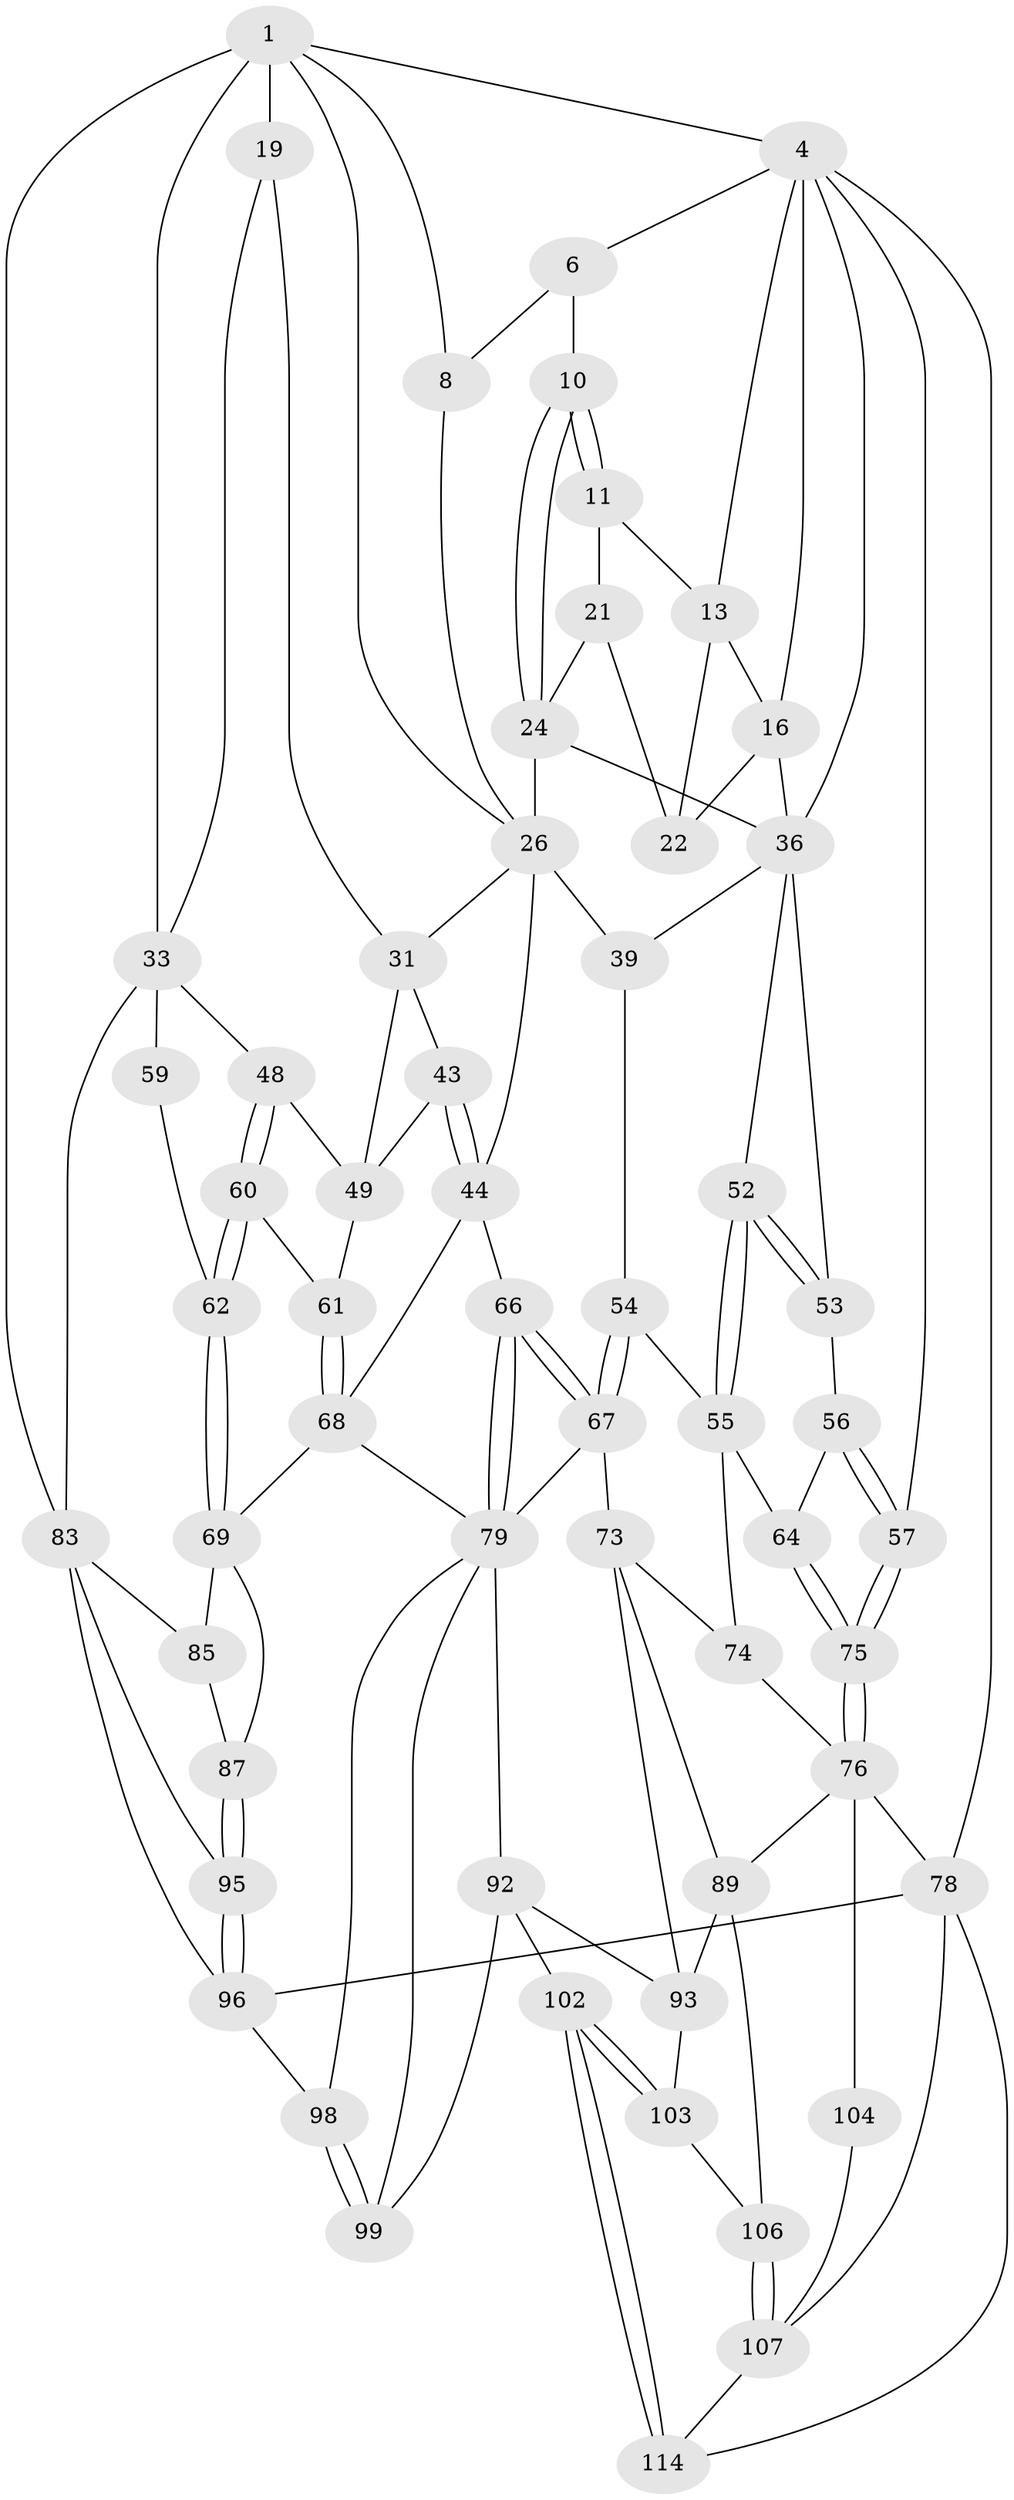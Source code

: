 // original degree distribution, {3: 0.017094017094017096, 4: 0.23931623931623933, 6: 0.21367521367521367, 5: 0.5299145299145299}
// Generated by graph-tools (version 1.1) at 2025/17/03/09/25 04:17:15]
// undirected, 58 vertices, 128 edges
graph export_dot {
graph [start="1"]
  node [color=gray90,style=filled];
  1 [pos="+0.7261316179449683+0",super="+7+2"];
  4 [pos="+0+0",super="+5+17"];
  6 [pos="+0.44139907247049615+0",super="+9"];
  8 [pos="+0.5283572579109426+0.09674348790371447"];
  10 [pos="+0.42097960260608724+0.08636410232559019"];
  11 [pos="+0.34837824562984626+0.07884348330856493",super="+12"];
  13 [pos="+0.20566393568373362+0",super="+14"];
  16 [pos="+0.060101084928895224+0.1296450459804097",super="+35"];
  19 [pos="+0.8279972568663323+0",super="+30"];
  21 [pos="+0.28425540141866656+0.19529958893733765"];
  22 [pos="+0.2262584927616489+0.16442490713987742",super="+23"];
  24 [pos="+0.3735480661244626+0.20291943095606846",super="+25"];
  26 [pos="+0.6526042747821029+0.2168441753072588",super="+27"];
  31 [pos="+0.8155747233405154+0.22297054230291807",super="+32"];
  33 [pos="+1+0.34854076788237326",super="+58+34"];
  36 [pos="+0.2561130001261877+0.30557790825984726",super="+40+37"];
  39 [pos="+0.3994191432233566+0.3378988922314497",super="+50"];
  43 [pos="+0.6389745757864405+0.4095403843891575"];
  44 [pos="+0.5818405728487823+0.4362214851122802",super="+65"];
  48 [pos="+0.8115486240886475+0.40465004715949054"];
  49 [pos="+0.7688842319932547+0.39154763491145655",super="+51"];
  52 [pos="+0.2712386693335054+0.4470308959581539"];
  53 [pos="+0.11811544613456972+0.3654825524994759"];
  54 [pos="+0.3738275735509627+0.4497643077830002"];
  55 [pos="+0.2848129079692928+0.4753581758612942",super="+63"];
  56 [pos="+0.10551757004761525+0.37508187695541084"];
  57 [pos="+0+0.376755910040195"];
  59 [pos="+0.9604019923641505+0.5350307962551588"];
  60 [pos="+0.8149131332899882+0.4864546016839214"];
  61 [pos="+0.7580447451746793+0.5096078601243706"];
  62 [pos="+0.9308994179024083+0.5513311124165583"];
  64 [pos="+0.1281253677182027+0.531849193763191"];
  66 [pos="+0.5395340039387958+0.5313431652974893"];
  67 [pos="+0.48565895528380487+0.5393909688524348",super="+72"];
  68 [pos="+0.7265991675349863+0.6000837519392177",super="+71"];
  69 [pos="+0.8808104957515314+0.622381472002175",super="+70"];
  73 [pos="+0.26524873965321105+0.6498945288609925",super="+88"];
  74 [pos="+0.25684639419781846+0.6459885605123424"];
  75 [pos="+0+0.6400042256041815"];
  76 [pos="+0+0.7252208356027848",super="+86+77"];
  78 [pos="+0+1",super="+115"];
  79 [pos="+0.5717397610624273+0.7407860027160761",super="+82+80"];
  83 [pos="+1+0.8115046970701905",super="+84"];
  85 [pos="+0.9980554180002579+0.7317474851884582"];
  87 [pos="+0.8732128465362842+0.7638425245253272"];
  89 [pos="+0.2672206277983696+0.8319363666519632",super="+90"];
  92 [pos="+0.4336475564376766+0.7803358322536942",super="+101"];
  93 [pos="+0.3973018452756762+0.7737264758181139",super="+100"];
  95 [pos="+0.9069441536415164+0.8272357664410488"];
  96 [pos="+0.827168072264579+0.9980685443938114",super="+97"];
  98 [pos="+0.7396744257878393+1"];
  99 [pos="+0.6219550692575702+0.9183194942661765"];
  102 [pos="+0.3953275176040146+1"];
  103 [pos="+0.3108944197658012+0.9478821960239415"];
  104 [pos="+0.10680802266542375+0.8831366948906992",super="+105"];
  106 [pos="+0.210480903279105+0.9123665792514409",super="+110"];
  107 [pos="+0.1607407826690806+0.9766147412539992",super="+111+108"];
  114 [pos="+0.3968928170450545+1"];
  1 -- 8;
  1 -- 26;
  1 -- 19 [weight=2];
  1 -- 33;
  1 -- 83;
  1 -- 4;
  4 -- 78;
  4 -- 6;
  4 -- 16;
  4 -- 57;
  4 -- 36;
  4 -- 13;
  6 -- 8;
  6 -- 10;
  8 -- 26;
  10 -- 11;
  10 -- 11;
  10 -- 24;
  10 -- 24;
  11 -- 13;
  11 -- 21;
  13 -- 22 [weight=2];
  13 -- 16;
  16 -- 22;
  16 -- 36;
  19 -- 31;
  19 -- 33;
  21 -- 22;
  21 -- 24;
  24 -- 36;
  24 -- 26;
  26 -- 31;
  26 -- 39 [weight=2];
  26 -- 44;
  31 -- 49;
  31 -- 43;
  33 -- 83;
  33 -- 59 [weight=2];
  33 -- 48;
  36 -- 52;
  36 -- 39;
  36 -- 53;
  39 -- 54;
  43 -- 44;
  43 -- 44;
  43 -- 49;
  44 -- 66;
  44 -- 68;
  48 -- 49;
  48 -- 60;
  48 -- 60;
  49 -- 61;
  52 -- 53;
  52 -- 53;
  52 -- 55;
  52 -- 55;
  53 -- 56;
  54 -- 55;
  54 -- 67;
  54 -- 67;
  55 -- 64;
  55 -- 74;
  56 -- 57;
  56 -- 57;
  56 -- 64;
  57 -- 75;
  57 -- 75;
  59 -- 62;
  60 -- 61;
  60 -- 62;
  60 -- 62;
  61 -- 68;
  61 -- 68;
  62 -- 69;
  62 -- 69;
  64 -- 75;
  64 -- 75;
  66 -- 67;
  66 -- 67;
  66 -- 79;
  66 -- 79;
  67 -- 73;
  67 -- 79;
  68 -- 79;
  68 -- 69;
  69 -- 85;
  69 -- 87;
  73 -- 74;
  73 -- 89;
  73 -- 93;
  74 -- 76;
  75 -- 76;
  75 -- 76;
  76 -- 104 [weight=2];
  76 -- 89;
  76 -- 78;
  78 -- 114;
  78 -- 107;
  78 -- 96 [weight=2];
  79 -- 98;
  79 -- 99;
  79 -- 92;
  83 -- 96 [weight=2];
  83 -- 85;
  83 -- 95;
  85 -- 87;
  87 -- 95;
  87 -- 95;
  89 -- 106;
  89 -- 93;
  92 -- 93;
  92 -- 99;
  92 -- 102;
  93 -- 103;
  95 -- 96;
  95 -- 96;
  96 -- 98;
  98 -- 99;
  98 -- 99;
  102 -- 103;
  102 -- 103;
  102 -- 114;
  102 -- 114;
  103 -- 106;
  104 -- 107 [weight=2];
  106 -- 107 [weight=2];
  106 -- 107;
  107 -- 114;
}
